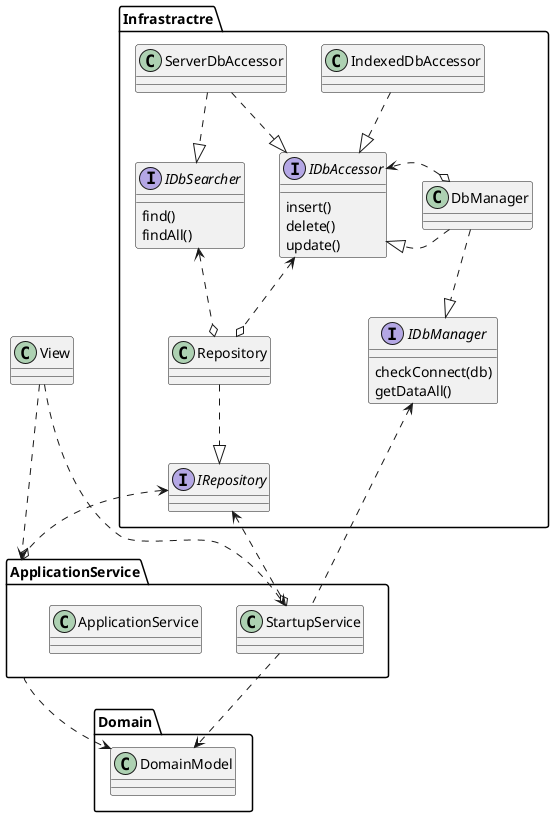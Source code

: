 @startuml


package Infrastractre {
  interface IRepository
  interface IDbManager {
    checkConnect(db)
    getDataAll()
  }
  interface IDbAccessor {
    insert()
    delete()
    update()
  }
  interface IDbSearcher {
    find()
    findAll()
  }
  Repository ..|> IRepository
  DbManager ..|> IDbAccessor
  DbManager ..|> IDbManager
  IndexedDbAccessor ..|> IDbAccessor
  ServerDbAccessor ..|> IDbAccessor
  ServerDbAccessor ..|> IDbSearcher
  DbManager o.> IDbAccessor
  IDbAccessor <..o Repository
  IDbSearcher <..o Repository
}

package ApplicationService {
  class StartupService
  class ApplicationService
}

package Domain {
  class DomainModel
}

IDbManager <.. StartupService
IRepository <..o StartupService
IRepository <..o ApplicationService

StartupService ..> DomainModel
ApplicationService ..> DomainModel

View ...> ApplicationService
View ...> StartupService

@enduml
